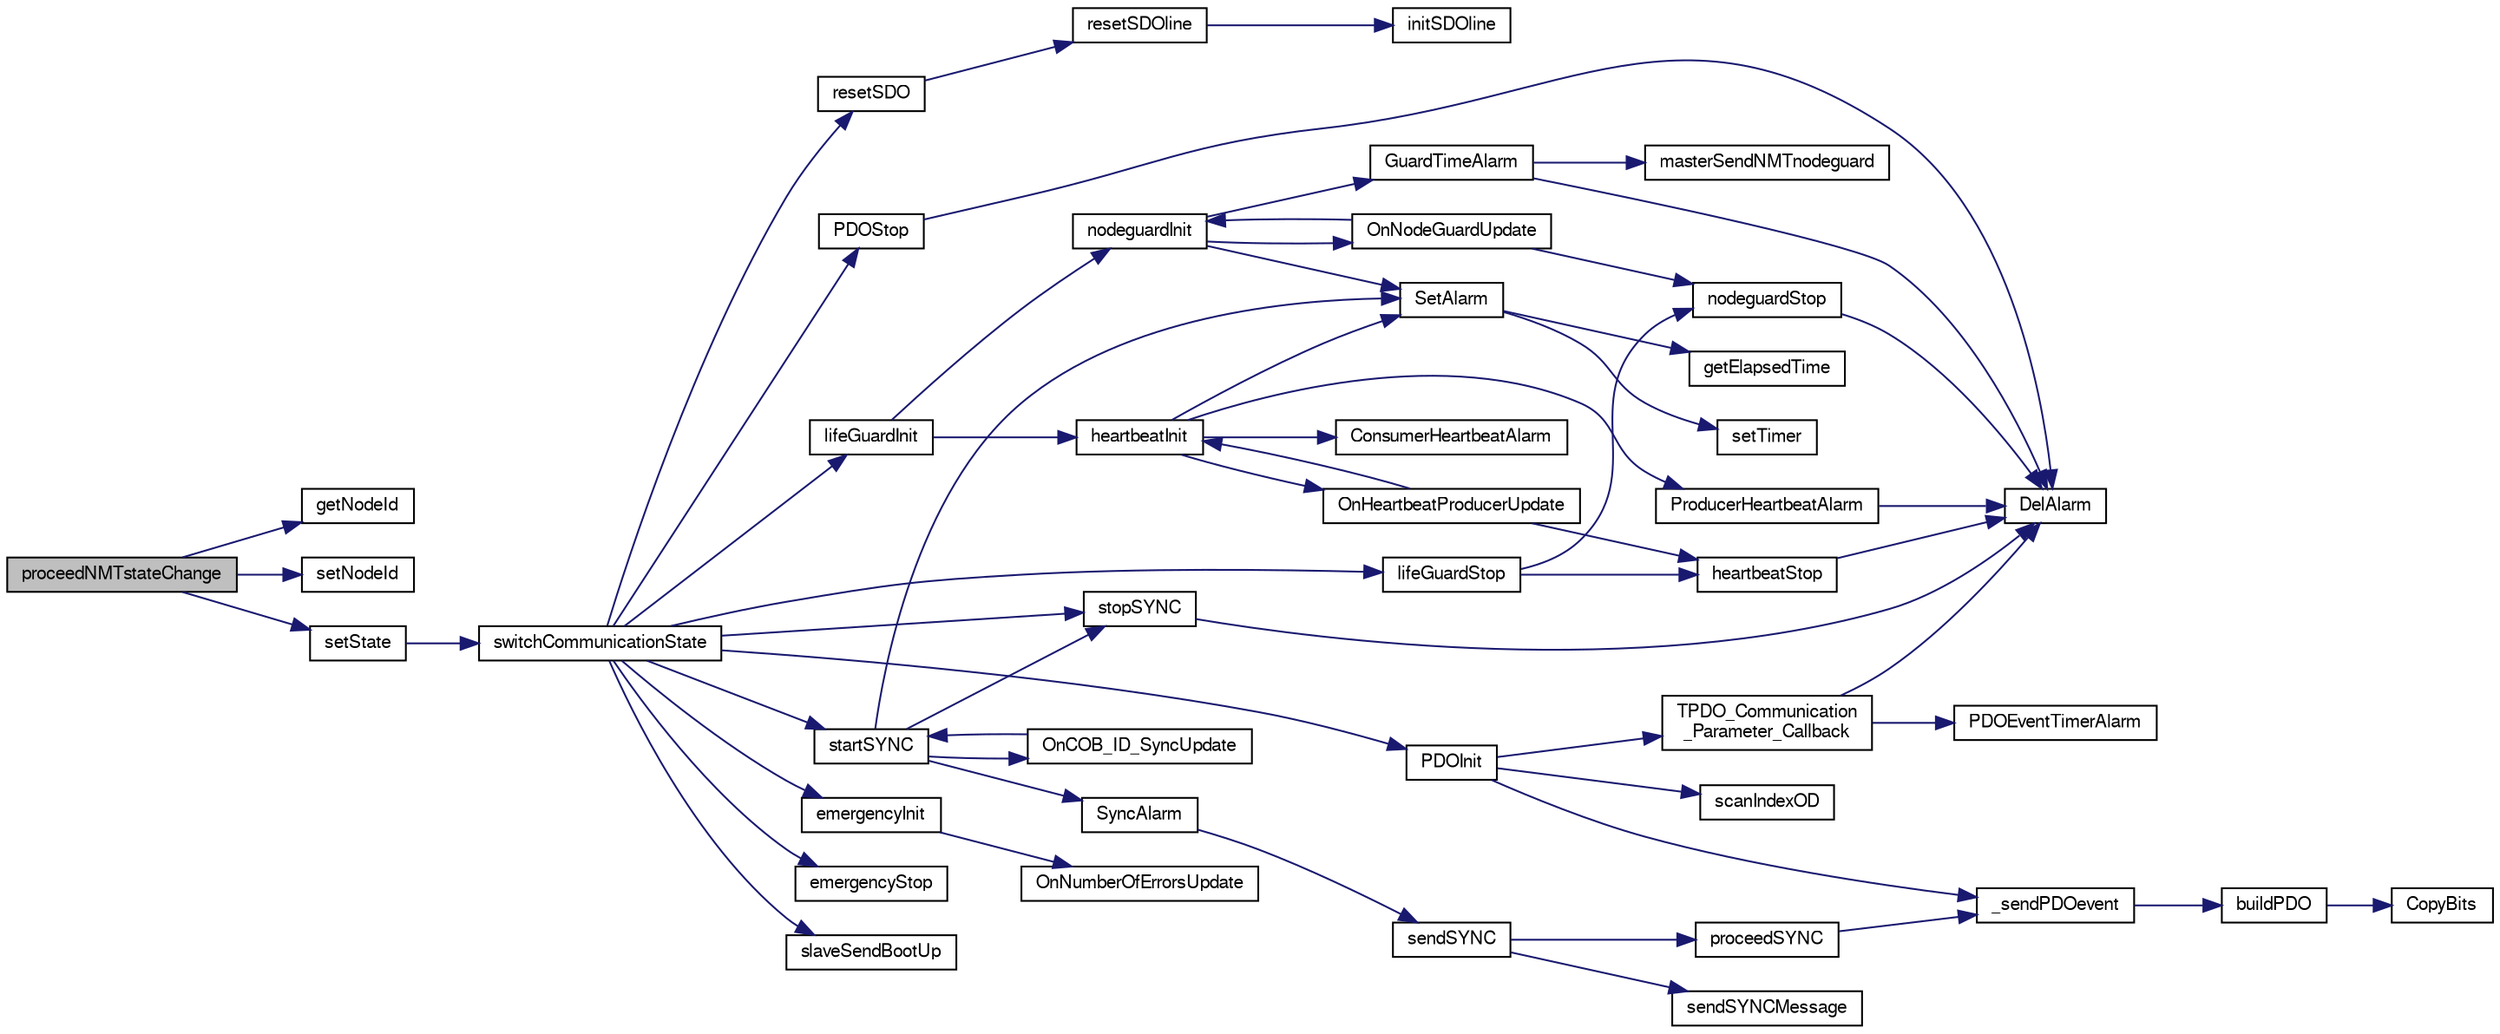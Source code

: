 digraph "proceedNMTstateChange"
{
  edge [fontname="FreeSans",fontsize="10",labelfontname="FreeSans",labelfontsize="10"];
  node [fontname="FreeSans",fontsize="10",shape=record];
  rankdir="LR";
  Node1 [label="proceedNMTstateChange",height=0.2,width=0.4,color="black", fillcolor="grey75", style="filled" fontcolor="black"];
  Node1 -> Node2 [color="midnightblue",fontsize="10",style="solid",fontname="FreeSans"];
  Node2 [label="getNodeId",height=0.2,width=0.4,color="black", fillcolor="white", style="filled",URL="$group__statemachine.html#ga3020f2e5762f6e389a21382ec827b6a6",tooltip="Returns the nodId. "];
  Node1 -> Node3 [color="midnightblue",fontsize="10",style="solid",fontname="FreeSans"];
  Node3 [label="setNodeId",height=0.2,width=0.4,color="black", fillcolor="white", style="filled",URL="$group__statemachine.html#gad47a53979b9311a374d029f7923abbe1",tooltip="Define the node ID. Initialize the object dictionary. "];
  Node1 -> Node4 [color="midnightblue",fontsize="10",style="solid",fontname="FreeSans"];
  Node4 [label="setState",height=0.2,width=0.4,color="black", fillcolor="white", style="filled",URL="$group__statemachine.html#ga0a5004efd1dedbee82a4f21ec5c44fb5",tooltip="Change the state of the node. "];
  Node4 -> Node5 [color="midnightblue",fontsize="10",style="solid",fontname="FreeSans"];
  Node5 [label="switchCommunicationState",height=0.2,width=0.4,color="black", fillcolor="white", style="filled",URL="$states_8c.html#a915991eebf7c2ac6c929c6c9cfbd7d03"];
  Node5 -> Node6 [color="midnightblue",fontsize="10",style="solid",fontname="FreeSans"];
  Node6 [label="resetSDO",height=0.2,width=0.4,color="black", fillcolor="white", style="filled",URL="$sdo_8c.html#a1f4f07eccc4890a11ccf4f632da7740b",tooltip="Reset all SDO buffers. "];
  Node6 -> Node7 [color="midnightblue",fontsize="10",style="solid",fontname="FreeSans"];
  Node7 [label="resetSDOline",height=0.2,width=0.4,color="black", fillcolor="white", style="filled",URL="$sdo_8c.html#a42d33be015d4c4c83c73f1f0e588f481",tooltip="Reset an unused line. "];
  Node7 -> Node8 [color="midnightblue",fontsize="10",style="solid",fontname="FreeSans"];
  Node8 [label="initSDOline",height=0.2,width=0.4,color="black", fillcolor="white", style="filled",URL="$sdo_8c.html#aa570e2c8e69527298b428563a38ced9f",tooltip="Initialize some fields of the structure. "];
  Node5 -> Node9 [color="midnightblue",fontsize="10",style="solid",fontname="FreeSans"];
  Node9 [label="startSYNC",height=0.2,width=0.4,color="black", fillcolor="white", style="filled",URL="$sync_8c.html#a2e0bf669f5b40dfbdda0f12a5ae3631a"];
  Node9 -> Node10 [color="midnightblue",fontsize="10",style="solid",fontname="FreeSans"];
  Node10 [label="stopSYNC",height=0.2,width=0.4,color="black", fillcolor="white", style="filled",URL="$sync_8c.html#a41c47dbd59d22bf9bab6cd288cf27164"];
  Node10 -> Node11 [color="midnightblue",fontsize="10",style="solid",fontname="FreeSans"];
  Node11 [label="DelAlarm",height=0.2,width=0.4,color="black", fillcolor="white", style="filled",URL="$group__timer.html#ga991b3cfaac2f201b14d5530f75985c21",tooltip="Delete an alarm before expiring. "];
  Node9 -> Node12 [color="midnightblue",fontsize="10",style="solid",fontname="FreeSans"];
  Node12 [label="OnCOB_ID_SyncUpdate",height=0.2,width=0.4,color="black", fillcolor="white", style="filled",URL="$sync_8c.html#a82595787f641ab85980d83522f1158b0"];
  Node12 -> Node9 [color="midnightblue",fontsize="10",style="solid",fontname="FreeSans"];
  Node9 -> Node13 [color="midnightblue",fontsize="10",style="solid",fontname="FreeSans"];
  Node13 [label="SetAlarm",height=0.2,width=0.4,color="black", fillcolor="white", style="filled",URL="$group__timer.html#ga11c2616d78f06ed9144ef662f757b128",tooltip="Set an alarm to execute a callback function when expired. "];
  Node13 -> Node14 [color="midnightblue",fontsize="10",style="solid",fontname="FreeSans"];
  Node14 [label="getElapsedTime",height=0.2,width=0.4,color="black", fillcolor="white", style="filled",URL="$group__timer.html#ga4dccc204d52176bd547ab34d6858f5ba",tooltip="Get the time elapsed since latest timer occurence. "];
  Node13 -> Node15 [color="midnightblue",fontsize="10",style="solid",fontname="FreeSans"];
  Node15 [label="setTimer",height=0.2,width=0.4,color="black", fillcolor="white", style="filled",URL="$group__timer.html#gab8d05dee70f04b5c5190ab00e84da106",tooltip="Set a timerfor a given time. "];
  Node9 -> Node16 [color="midnightblue",fontsize="10",style="solid",fontname="FreeSans"];
  Node16 [label="SyncAlarm",height=0.2,width=0.4,color="black", fillcolor="white", style="filled",URL="$sync_8c.html#abbcce7b549414c7bc1aa72fa66258b45"];
  Node16 -> Node17 [color="midnightblue",fontsize="10",style="solid",fontname="FreeSans"];
  Node17 [label="sendSYNC",height=0.2,width=0.4,color="black", fillcolor="white", style="filled",URL="$sync_8c.html#adee64da8e8e5ff05f1ff2be3c7fe2e5f",tooltip="Transmit a SYNC message and trigger sync TPDOs. "];
  Node17 -> Node18 [color="midnightblue",fontsize="10",style="solid",fontname="FreeSans"];
  Node18 [label="sendSYNCMessage",height=0.2,width=0.4,color="black", fillcolor="white", style="filled",URL="$sync_8c.html#a097cddb0103b1a8f56ecf976b03936a3",tooltip="Transmit a SYNC message on CAN bus. "];
  Node17 -> Node19 [color="midnightblue",fontsize="10",style="solid",fontname="FreeSans"];
  Node19 [label="proceedSYNC",height=0.2,width=0.4,color="black", fillcolor="white", style="filled",URL="$sync_8c.html#ade5dd12cef515c82dae1fddc34d4e711",tooltip="This function is called when the node is receiving a SYNC message (cob-id = 0x80). "];
  Node19 -> Node20 [color="midnightblue",fontsize="10",style="solid",fontname="FreeSans"];
  Node20 [label="_sendPDOevent",height=0.2,width=0.4,color="black", fillcolor="white", style="filled",URL="$group__pdo.html#ga95c3686cda4e9e6f7c847d2d0bb88fe8",tooltip="Function iterates on all TPDO and look TPDO transmit type and content change before sending it..."];
  Node20 -> Node21 [color="midnightblue",fontsize="10",style="solid",fontname="FreeSans"];
  Node21 [label="buildPDO",height=0.2,width=0.4,color="black", fillcolor="white", style="filled",URL="$pdo_8c.html#a889902163641f6fc8039550cb11ec320",tooltip="Copy all the data to transmit in process_var Prepare the PDO defined at index to be sent *pwCobId : r..."];
  Node21 -> Node22 [color="midnightblue",fontsize="10",style="solid",fontname="FreeSans"];
  Node22 [label="CopyBits",height=0.2,width=0.4,color="black", fillcolor="white", style="filled",URL="$pdo_8c.html#ae468510c9f77f502207d961d26389918"];
  Node5 -> Node10 [color="midnightblue",fontsize="10",style="solid",fontname="FreeSans"];
  Node5 -> Node23 [color="midnightblue",fontsize="10",style="solid",fontname="FreeSans"];
  Node23 [label="lifeGuardInit",height=0.2,width=0.4,color="black", fillcolor="white", style="filled",URL="$lifegrd_8h.html#aeb614e7da7ad05814be22489ee022b87",tooltip="Start the life guarding service (heartbeat/node guarding). This service handles NMT error control mes..."];
  Node23 -> Node24 [color="midnightblue",fontsize="10",style="solid",fontname="FreeSans"];
  Node24 [label="heartbeatInit",height=0.2,width=0.4,color="black", fillcolor="white", style="filled",URL="$group__heartbeato.html#ga8896f6846e4d020390f6953f3d98aa21",tooltip="Start heartbeat consumer and producer with respect to 0x1016 and 0x1017 object dictionary entries..."];
  Node24 -> Node25 [color="midnightblue",fontsize="10",style="solid",fontname="FreeSans"];
  Node25 [label="OnHeartbeatProducerUpdate",height=0.2,width=0.4,color="black", fillcolor="white", style="filled",URL="$group__heartbeato.html#gad32067289c0105a381c2dcec74311226"];
  Node25 -> Node26 [color="midnightblue",fontsize="10",style="solid",fontname="FreeSans"];
  Node26 [label="heartbeatStop",height=0.2,width=0.4,color="black", fillcolor="white", style="filled",URL="$group__heartbeato.html#ga1b73047269c2a02065e12af18c6053c7",tooltip="Stop heartbeat consumer and producer. "];
  Node26 -> Node11 [color="midnightblue",fontsize="10",style="solid",fontname="FreeSans"];
  Node25 -> Node24 [color="midnightblue",fontsize="10",style="solid",fontname="FreeSans"];
  Node24 -> Node13 [color="midnightblue",fontsize="10",style="solid",fontname="FreeSans"];
  Node24 -> Node27 [color="midnightblue",fontsize="10",style="solid",fontname="FreeSans"];
  Node27 [label="ConsumerHeartbeatAlarm",height=0.2,width=0.4,color="black", fillcolor="white", style="filled",URL="$group__heartbeato.html#gac1fe275595c601d9dfed7cb9f5e3373e"];
  Node24 -> Node28 [color="midnightblue",fontsize="10",style="solid",fontname="FreeSans"];
  Node28 [label="ProducerHeartbeatAlarm",height=0.2,width=0.4,color="black", fillcolor="white", style="filled",URL="$group__heartbeato.html#gab762f7a046fafea414bb71a456c56709"];
  Node28 -> Node11 [color="midnightblue",fontsize="10",style="solid",fontname="FreeSans"];
  Node23 -> Node29 [color="midnightblue",fontsize="10",style="solid",fontname="FreeSans"];
  Node29 [label="nodeguardInit",height=0.2,width=0.4,color="black", fillcolor="white", style="filled",URL="$group__nodeguardo.html#ga3f81fed5eb843c8baf131915f5826649",tooltip="Start node guarding with respect to 0x100C and 0x100D in the object dictionary. "];
  Node29 -> Node30 [color="midnightblue",fontsize="10",style="solid",fontname="FreeSans"];
  Node30 [label="OnNodeGuardUpdate",height=0.2,width=0.4,color="black", fillcolor="white", style="filled",URL="$group__nodeguardo.html#ga6ca299d2e686313a85093b8a381af80a"];
  Node30 -> Node31 [color="midnightblue",fontsize="10",style="solid",fontname="FreeSans"];
  Node31 [label="nodeguardStop",height=0.2,width=0.4,color="black", fillcolor="white", style="filled",URL="$group__nodeguardo.html#gac259820ffbdf98861fc0e75646fba119",tooltip="Stop producing node guarding messages. "];
  Node31 -> Node11 [color="midnightblue",fontsize="10",style="solid",fontname="FreeSans"];
  Node30 -> Node29 [color="midnightblue",fontsize="10",style="solid",fontname="FreeSans"];
  Node29 -> Node13 [color="midnightblue",fontsize="10",style="solid",fontname="FreeSans"];
  Node29 -> Node32 [color="midnightblue",fontsize="10",style="solid",fontname="FreeSans"];
  Node32 [label="GuardTimeAlarm",height=0.2,width=0.4,color="black", fillcolor="white", style="filled",URL="$group__nodeguardo.html#ga58b22c95490ed51c5fd5608ac4f5d148",tooltip="The guardTime - Timer Callback. "];
  Node32 -> Node33 [color="midnightblue",fontsize="10",style="solid",fontname="FreeSans"];
  Node33 [label="masterSendNMTnodeguard",height=0.2,width=0.4,color="black", fillcolor="white", style="filled",URL="$group__nmtmaster.html#gaf63689baeabb15103c2b7afe8885c5c4",tooltip="Transmit a NodeGuard message on the network to the slave whose nodeId is node ID. ..."];
  Node32 -> Node11 [color="midnightblue",fontsize="10",style="solid",fontname="FreeSans"];
  Node5 -> Node34 [color="midnightblue",fontsize="10",style="solid",fontname="FreeSans"];
  Node34 [label="lifeGuardStop",height=0.2,width=0.4,color="black", fillcolor="white", style="filled",URL="$lifegrd_8h.html#a7bd167c1fa9ac8e87a4bac7735a58966",tooltip="Stop the life guarding service (heartbeat/node guarding). "];
  Node34 -> Node26 [color="midnightblue",fontsize="10",style="solid",fontname="FreeSans"];
  Node34 -> Node31 [color="midnightblue",fontsize="10",style="solid",fontname="FreeSans"];
  Node5 -> Node35 [color="midnightblue",fontsize="10",style="solid",fontname="FreeSans"];
  Node35 [label="emergencyInit",height=0.2,width=0.4,color="black", fillcolor="white", style="filled",URL="$emcy_8h.html#ac1ae9a72b60fc7dfde81d1c70b3f3196",tooltip="Start EMCY consumer and producer. "];
  Node35 -> Node36 [color="midnightblue",fontsize="10",style="solid",fontname="FreeSans"];
  Node36 [label="OnNumberOfErrorsUpdate",height=0.2,width=0.4,color="black", fillcolor="white", style="filled",URL="$emcy_8c.html#a11265d2ea7926d22310f1802ae722c5b"];
  Node5 -> Node37 [color="midnightblue",fontsize="10",style="solid",fontname="FreeSans"];
  Node37 [label="emergencyStop",height=0.2,width=0.4,color="black", fillcolor="white", style="filled",URL="$emcy_8h.html#a7b6a2abe14c9416b18bfbce1665247fb",tooltip="Stop EMCY producer and consumer. "];
  Node5 -> Node38 [color="midnightblue",fontsize="10",style="solid",fontname="FreeSans"];
  Node38 [label="PDOInit",height=0.2,width=0.4,color="black", fillcolor="white", style="filled",URL="$pdo_8c.html#a474688163fc6e1ffe47d56143a051714",tooltip="Initialize PDO feature. "];
  Node38 -> Node39 [color="midnightblue",fontsize="10",style="solid",fontname="FreeSans"];
  Node39 [label="scanIndexOD",height=0.2,width=0.4,color="black", fillcolor="white", style="filled",URL="$objacces_8h.html#a11e9f24840d05a6a622955b51f91af53",tooltip="Scan the index of object dictionary. Used only by setODentry and getODentry. "];
  Node38 -> Node40 [color="midnightblue",fontsize="10",style="solid",fontname="FreeSans"];
  Node40 [label="TPDO_Communication\l_Parameter_Callback",height=0.2,width=0.4,color="black", fillcolor="white", style="filled",URL="$pdo_8c.html#a3e9718d5f111be6a018a94c681f7ba07"];
  Node40 -> Node11 [color="midnightblue",fontsize="10",style="solid",fontname="FreeSans"];
  Node40 -> Node41 [color="midnightblue",fontsize="10",style="solid",fontname="FreeSans"];
  Node41 [label="PDOEventTimerAlarm",height=0.2,width=0.4,color="black", fillcolor="white", style="filled",URL="$group__pdo.html#gae983f9075bd04d0afff7391891a0d7c3",tooltip="Set timer for PDO event. "];
  Node38 -> Node20 [color="midnightblue",fontsize="10",style="solid",fontname="FreeSans"];
  Node5 -> Node42 [color="midnightblue",fontsize="10",style="solid",fontname="FreeSans"];
  Node42 [label="PDOStop",height=0.2,width=0.4,color="black", fillcolor="white", style="filled",URL="$pdo_8c.html#a745aea83aebbc1ec052a98f18586cb35",tooltip="Stop PDO feature. "];
  Node42 -> Node11 [color="midnightblue",fontsize="10",style="solid",fontname="FreeSans"];
  Node5 -> Node43 [color="midnightblue",fontsize="10",style="solid",fontname="FreeSans"];
  Node43 [label="slaveSendBootUp",height=0.2,width=0.4,color="black", fillcolor="white", style="filled",URL="$nmtSlave_8c.html#aaced28a97b2c256320dfde3c4b36a7d5",tooltip="Transmit the boot-Up frame when the slave is moving from initialization state to pre_operational stat..."];
}
